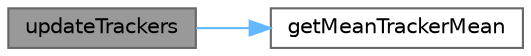 digraph "updateTrackers"
{
 // LATEX_PDF_SIZE
  bgcolor="transparent";
  edge [fontname=Helvetica,fontsize=10,labelfontname=Helvetica,labelfontsize=10];
  node [fontname=Helvetica,fontsize=10,shape=box,height=0.2,width=0.4];
  rankdir="LR";
  Node1 [id="Node000001",label="updateTrackers",height=0.2,width=0.4,color="gray40", fillcolor="grey60", style="filled", fontcolor="black",tooltip=" "];
  Node1 -> Node2 [id="edge1_Node000001_Node000002",color="steelblue1",style="solid",tooltip=" "];
  Node2 [id="Node000002",label="getMeanTrackerMean",height=0.2,width=0.4,color="grey40", fillcolor="white", style="filled",URL="$d5/d1f/runmean_8c.html#aee80c094e5cc8830c70fd93fa14bb102",tooltip=" "];
}
